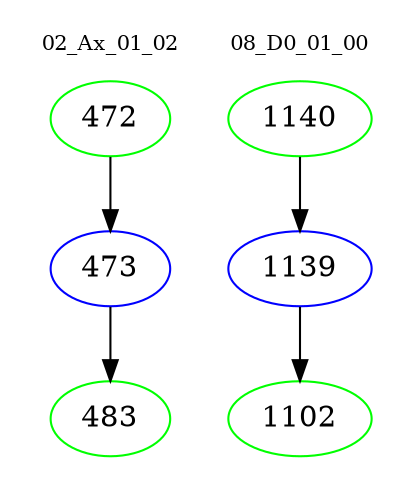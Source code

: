 digraph{
subgraph cluster_0 {
color = white
label = "02_Ax_01_02";
fontsize=10;
T0_472 [label="472", color="green"]
T0_472 -> T0_473 [color="black"]
T0_473 [label="473", color="blue"]
T0_473 -> T0_483 [color="black"]
T0_483 [label="483", color="green"]
}
subgraph cluster_1 {
color = white
label = "08_D0_01_00";
fontsize=10;
T1_1140 [label="1140", color="green"]
T1_1140 -> T1_1139 [color="black"]
T1_1139 [label="1139", color="blue"]
T1_1139 -> T1_1102 [color="black"]
T1_1102 [label="1102", color="green"]
}
}
